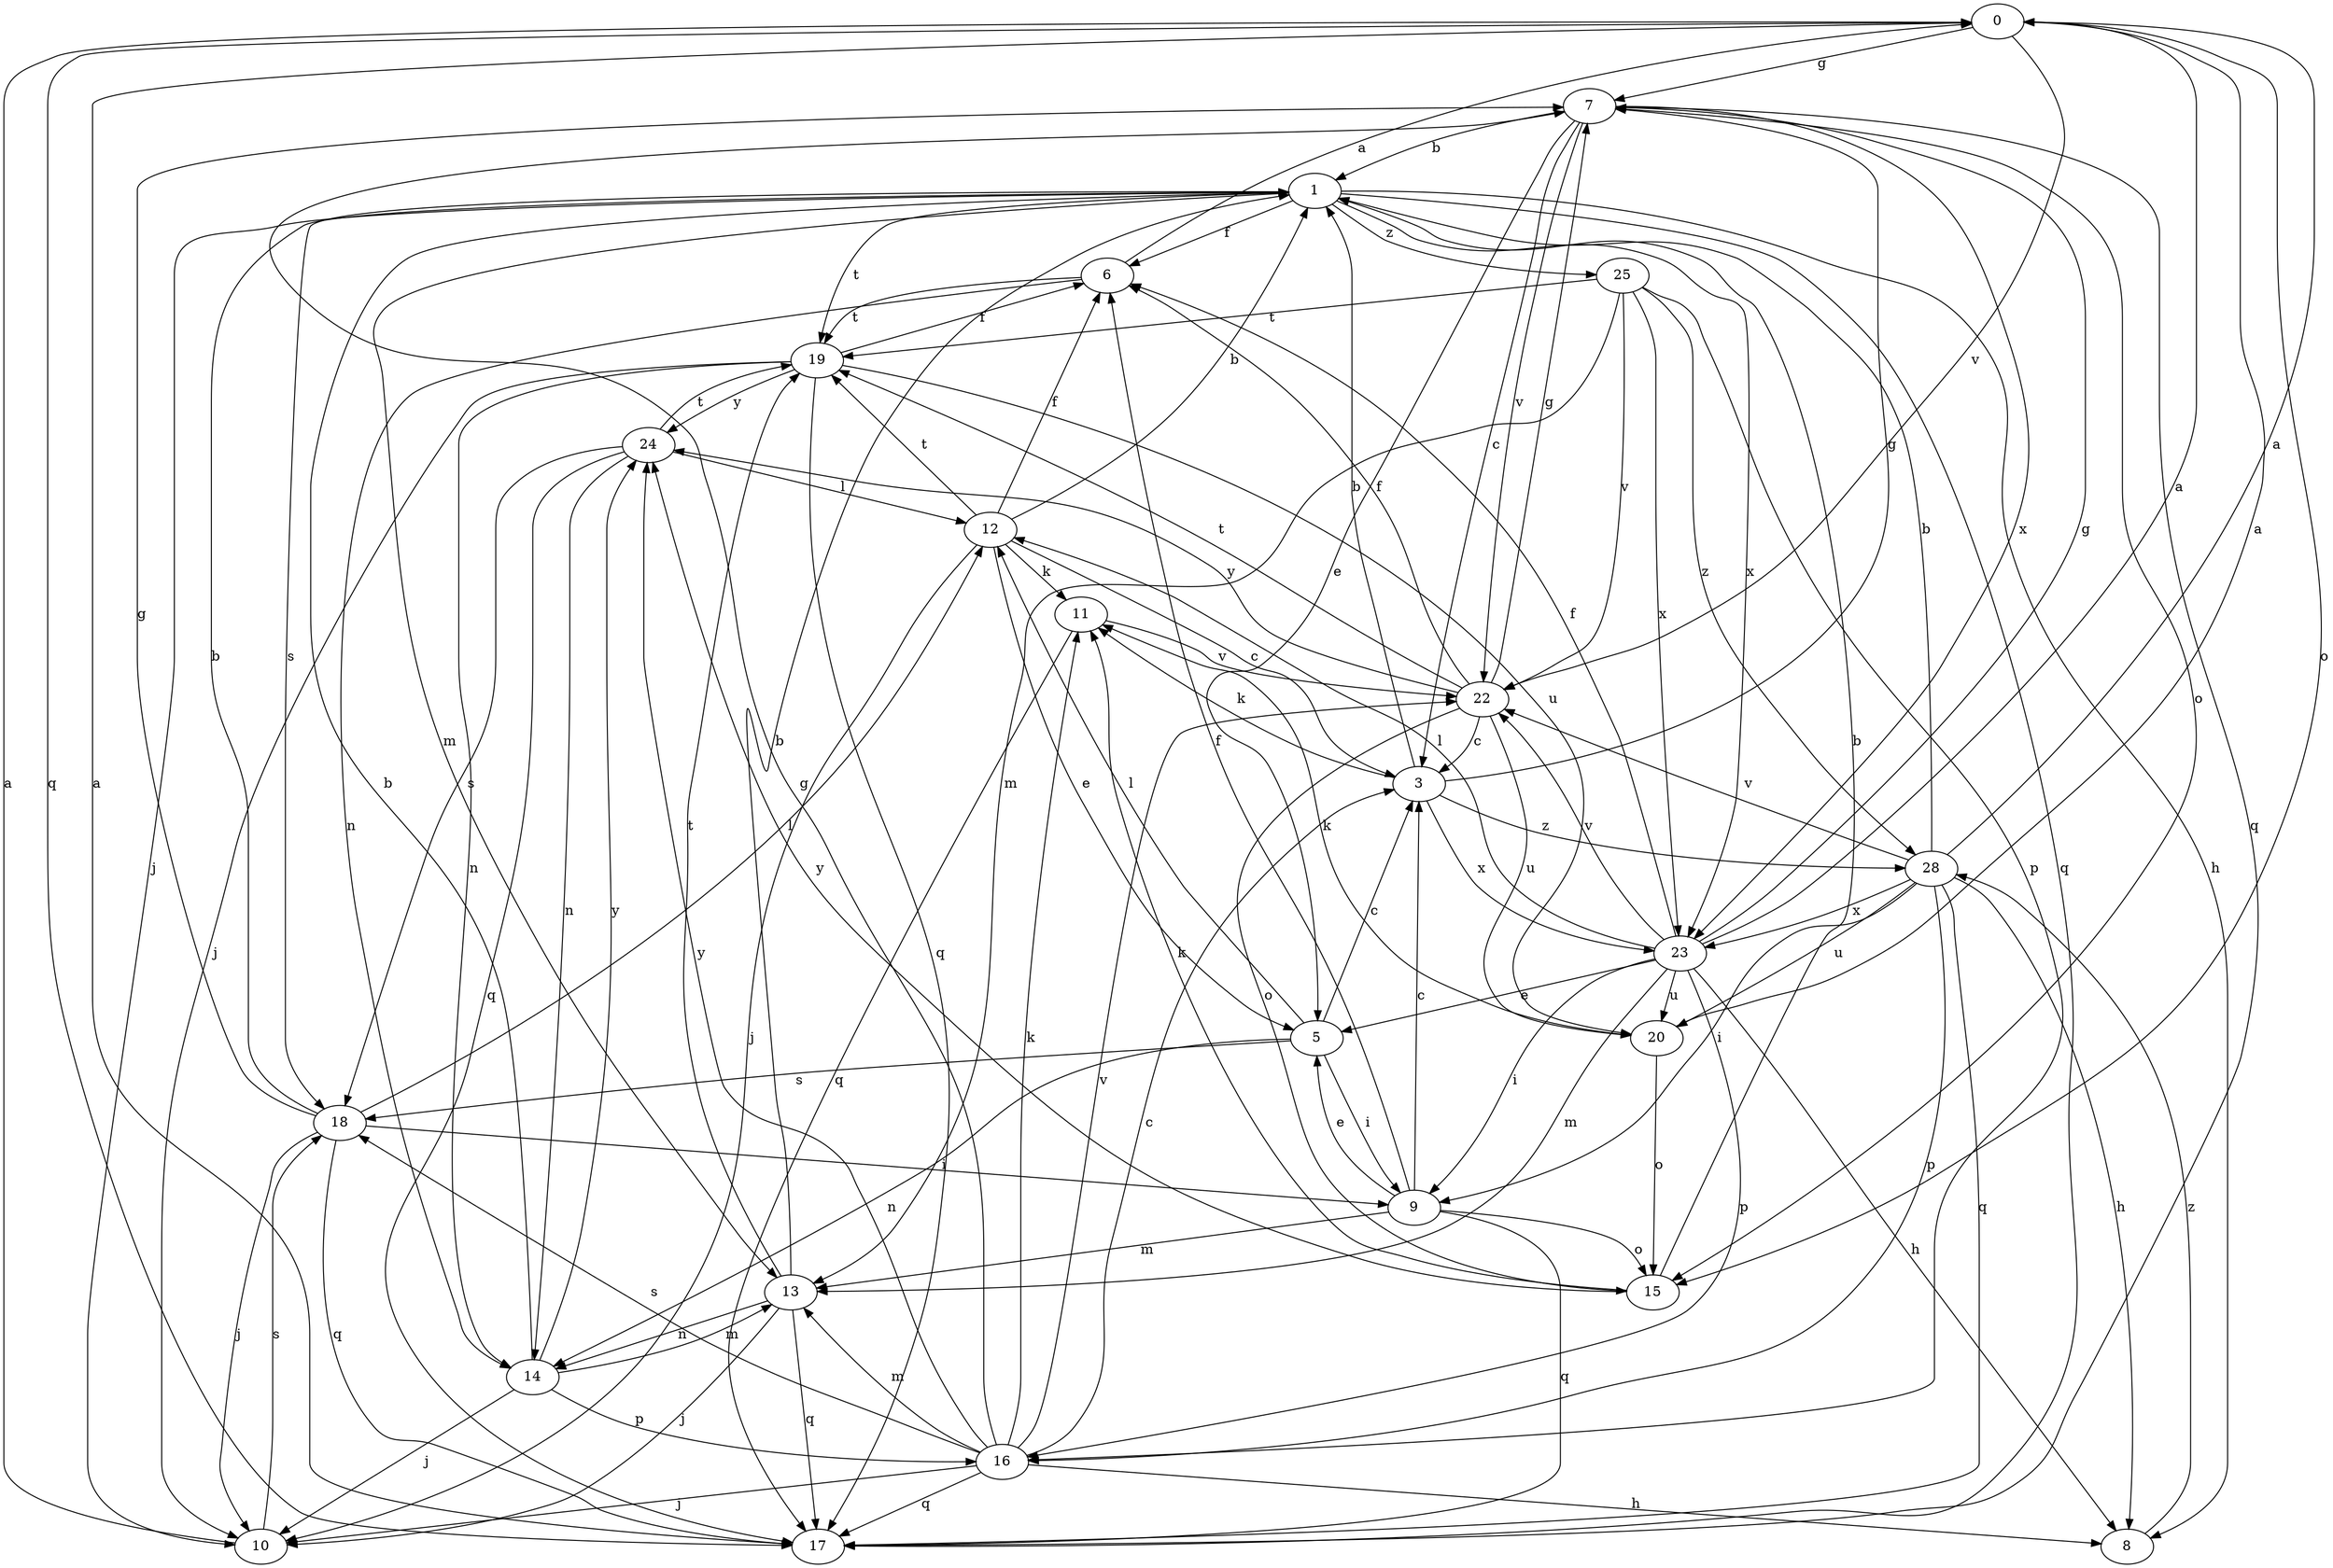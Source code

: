 strict digraph  {
0;
1;
3;
5;
6;
7;
8;
9;
10;
11;
12;
13;
14;
15;
16;
17;
18;
19;
20;
22;
23;
24;
25;
28;
0 -> 7  [label=g];
0 -> 15  [label=o];
0 -> 17  [label=q];
0 -> 22  [label=v];
1 -> 6  [label=f];
1 -> 8  [label=h];
1 -> 10  [label=j];
1 -> 13  [label=m];
1 -> 17  [label=q];
1 -> 18  [label=s];
1 -> 19  [label=t];
1 -> 23  [label=x];
1 -> 25  [label=z];
3 -> 1  [label=b];
3 -> 7  [label=g];
3 -> 11  [label=k];
3 -> 23  [label=x];
3 -> 28  [label=z];
5 -> 3  [label=c];
5 -> 9  [label=i];
5 -> 12  [label=l];
5 -> 14  [label=n];
5 -> 18  [label=s];
6 -> 0  [label=a];
6 -> 14  [label=n];
6 -> 19  [label=t];
7 -> 1  [label=b];
7 -> 3  [label=c];
7 -> 5  [label=e];
7 -> 15  [label=o];
7 -> 17  [label=q];
7 -> 22  [label=v];
7 -> 23  [label=x];
8 -> 28  [label=z];
9 -> 3  [label=c];
9 -> 5  [label=e];
9 -> 6  [label=f];
9 -> 13  [label=m];
9 -> 15  [label=o];
9 -> 17  [label=q];
10 -> 0  [label=a];
10 -> 18  [label=s];
11 -> 17  [label=q];
11 -> 22  [label=v];
12 -> 1  [label=b];
12 -> 3  [label=c];
12 -> 5  [label=e];
12 -> 6  [label=f];
12 -> 10  [label=j];
12 -> 11  [label=k];
12 -> 19  [label=t];
13 -> 1  [label=b];
13 -> 10  [label=j];
13 -> 14  [label=n];
13 -> 17  [label=q];
13 -> 19  [label=t];
14 -> 1  [label=b];
14 -> 10  [label=j];
14 -> 13  [label=m];
14 -> 16  [label=p];
14 -> 24  [label=y];
15 -> 1  [label=b];
15 -> 11  [label=k];
15 -> 24  [label=y];
16 -> 3  [label=c];
16 -> 7  [label=g];
16 -> 8  [label=h];
16 -> 10  [label=j];
16 -> 11  [label=k];
16 -> 13  [label=m];
16 -> 17  [label=q];
16 -> 18  [label=s];
16 -> 22  [label=v];
16 -> 24  [label=y];
17 -> 0  [label=a];
18 -> 1  [label=b];
18 -> 7  [label=g];
18 -> 9  [label=i];
18 -> 10  [label=j];
18 -> 12  [label=l];
18 -> 17  [label=q];
19 -> 6  [label=f];
19 -> 10  [label=j];
19 -> 14  [label=n];
19 -> 17  [label=q];
19 -> 20  [label=u];
19 -> 24  [label=y];
20 -> 0  [label=a];
20 -> 11  [label=k];
20 -> 15  [label=o];
22 -> 3  [label=c];
22 -> 6  [label=f];
22 -> 7  [label=g];
22 -> 15  [label=o];
22 -> 19  [label=t];
22 -> 20  [label=u];
22 -> 24  [label=y];
23 -> 0  [label=a];
23 -> 5  [label=e];
23 -> 6  [label=f];
23 -> 7  [label=g];
23 -> 8  [label=h];
23 -> 9  [label=i];
23 -> 12  [label=l];
23 -> 13  [label=m];
23 -> 16  [label=p];
23 -> 20  [label=u];
23 -> 22  [label=v];
24 -> 12  [label=l];
24 -> 14  [label=n];
24 -> 17  [label=q];
24 -> 18  [label=s];
24 -> 19  [label=t];
25 -> 13  [label=m];
25 -> 16  [label=p];
25 -> 19  [label=t];
25 -> 22  [label=v];
25 -> 23  [label=x];
25 -> 28  [label=z];
28 -> 0  [label=a];
28 -> 1  [label=b];
28 -> 8  [label=h];
28 -> 9  [label=i];
28 -> 16  [label=p];
28 -> 17  [label=q];
28 -> 20  [label=u];
28 -> 22  [label=v];
28 -> 23  [label=x];
}
